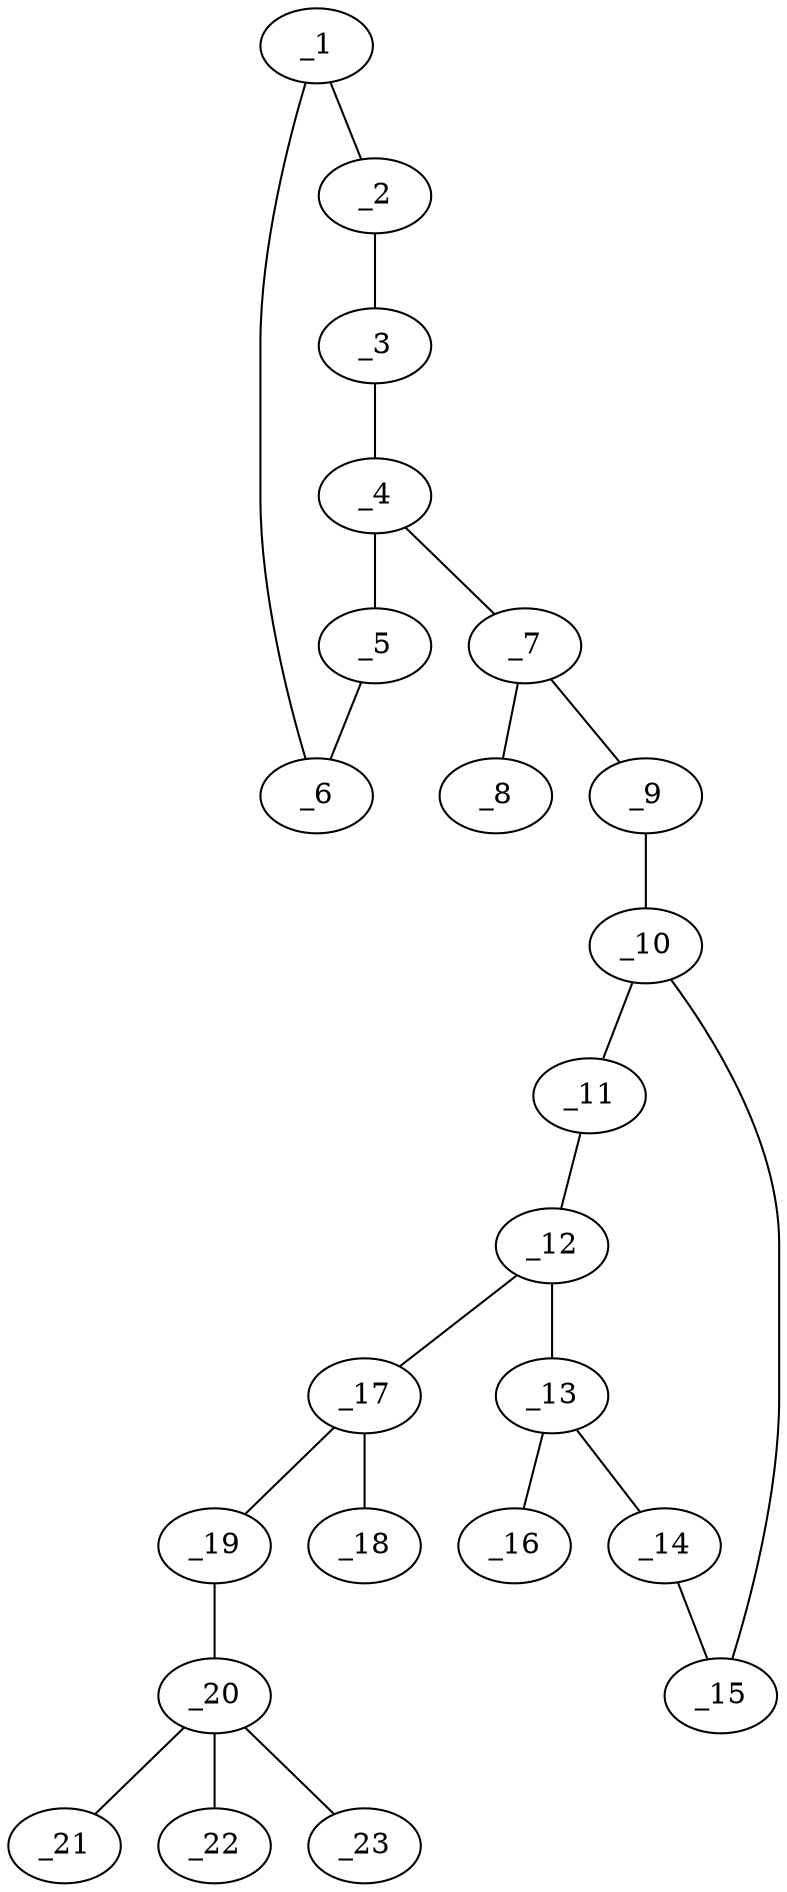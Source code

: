 graph molid641654 {
	_1	 [charge=0,
		chem=1,
		symbol="C  ",
		x="8.0622",
		y="-3.75"];
	_2	 [charge=0,
		chem=1,
		symbol="C  ",
		x="8.0622",
		y="-2.75"];
	_1 -- _2	 [valence=1];
	_6	 [charge=0,
		chem=1,
		symbol="C  ",
		x="7.1961",
		y="-4.25"];
	_1 -- _6	 [valence=2];
	_3	 [charge=0,
		chem=1,
		symbol="C  ",
		x="7.1961",
		y="-2.25"];
	_2 -- _3	 [valence=2];
	_4	 [charge=0,
		chem=1,
		symbol="C  ",
		x="6.3301",
		y="-2.75"];
	_3 -- _4	 [valence=1];
	_5	 [charge=0,
		chem=1,
		symbol="C  ",
		x="6.3301",
		y="-3.75"];
	_4 -- _5	 [valence=2];
	_7	 [charge=0,
		chem=1,
		symbol="C  ",
		x="5.4641",
		y="-2.25"];
	_4 -- _7	 [valence=1];
	_5 -- _6	 [valence=1];
	_8	 [charge=0,
		chem=5,
		symbol="S  ",
		x="4.5981",
		y="-2.75"];
	_7 -- _8	 [valence=2];
	_9	 [charge=0,
		chem=4,
		symbol="N  ",
		x="5.4641",
		y="-1.25"];
	_7 -- _9	 [valence=1];
	_10	 [charge=0,
		chem=1,
		symbol="C  ",
		x="4.5981",
		y="-0.75"];
	_9 -- _10	 [valence=1];
	_11	 [charge=0,
		chem=1,
		symbol="C  ",
		x="4.5981",
		y="0.25"];
	_10 -- _11	 [valence=1];
	_15	 [charge=0,
		chem=1,
		symbol="C  ",
		x="3.732",
		y="-1.25"];
	_10 -- _15	 [valence=2];
	_12	 [charge=0,
		chem=1,
		symbol="C  ",
		x="3.7321",
		y="0.75"];
	_11 -- _12	 [valence=2];
	_13	 [charge=0,
		chem=1,
		symbol="C  ",
		x="2.866",
		y="0.25"];
	_12 -- _13	 [valence=1];
	_17	 [charge=0,
		chem=1,
		symbol="C  ",
		x="3.7321",
		y="1.75"];
	_12 -- _17	 [valence=1];
	_14	 [charge=0,
		chem=1,
		symbol="C  ",
		x="2.866",
		y="-0.75"];
	_13 -- _14	 [valence=2];
	_16	 [charge=0,
		chem=7,
		symbol="Cl ",
		x=2,
		y="0.75"];
	_13 -- _16	 [valence=1];
	_14 -- _15	 [valence=1];
	_18	 [charge=0,
		chem=2,
		symbol="O  ",
		x="2.866",
		y="2.25"];
	_17 -- _18	 [valence=2];
	_19	 [charge=0,
		chem=2,
		symbol="O  ",
		x="4.5981",
		y="2.25"];
	_17 -- _19	 [valence=1];
	_20	 [charge=0,
		chem=1,
		symbol="C  ",
		x="4.5981",
		y="3.25"];
	_19 -- _20	 [valence=1];
	_21	 [charge=0,
		chem=1,
		symbol="C  ",
		x="4.5981",
		y="4.25"];
	_20 -- _21	 [valence=1];
	_22	 [charge=0,
		chem=1,
		symbol="C  ",
		x="3.5981",
		y="3.25"];
	_20 -- _22	 [valence=1];
	_23	 [charge=0,
		chem=1,
		symbol="C  ",
		x="5.5981",
		y="3.25"];
	_20 -- _23	 [valence=1];
}
